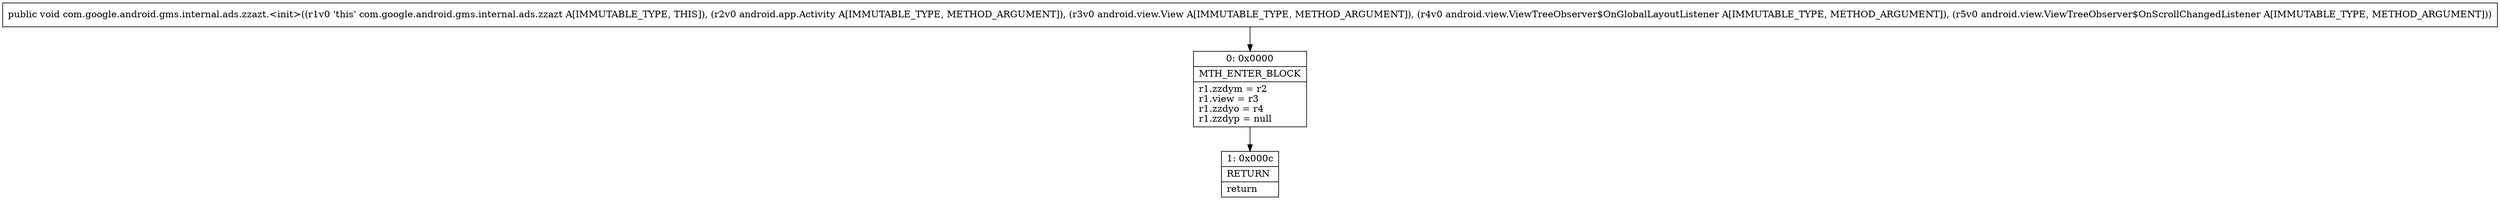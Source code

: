 digraph "CFG forcom.google.android.gms.internal.ads.zzazt.\<init\>(Landroid\/app\/Activity;Landroid\/view\/View;Landroid\/view\/ViewTreeObserver$OnGlobalLayoutListener;Landroid\/view\/ViewTreeObserver$OnScrollChangedListener;)V" {
Node_0 [shape=record,label="{0\:\ 0x0000|MTH_ENTER_BLOCK\l|r1.zzdym = r2\lr1.view = r3\lr1.zzdyo = r4\lr1.zzdyp = null\l}"];
Node_1 [shape=record,label="{1\:\ 0x000c|RETURN\l|return\l}"];
MethodNode[shape=record,label="{public void com.google.android.gms.internal.ads.zzazt.\<init\>((r1v0 'this' com.google.android.gms.internal.ads.zzazt A[IMMUTABLE_TYPE, THIS]), (r2v0 android.app.Activity A[IMMUTABLE_TYPE, METHOD_ARGUMENT]), (r3v0 android.view.View A[IMMUTABLE_TYPE, METHOD_ARGUMENT]), (r4v0 android.view.ViewTreeObserver$OnGlobalLayoutListener A[IMMUTABLE_TYPE, METHOD_ARGUMENT]), (r5v0 android.view.ViewTreeObserver$OnScrollChangedListener A[IMMUTABLE_TYPE, METHOD_ARGUMENT])) }"];
MethodNode -> Node_0;
Node_0 -> Node_1;
}

